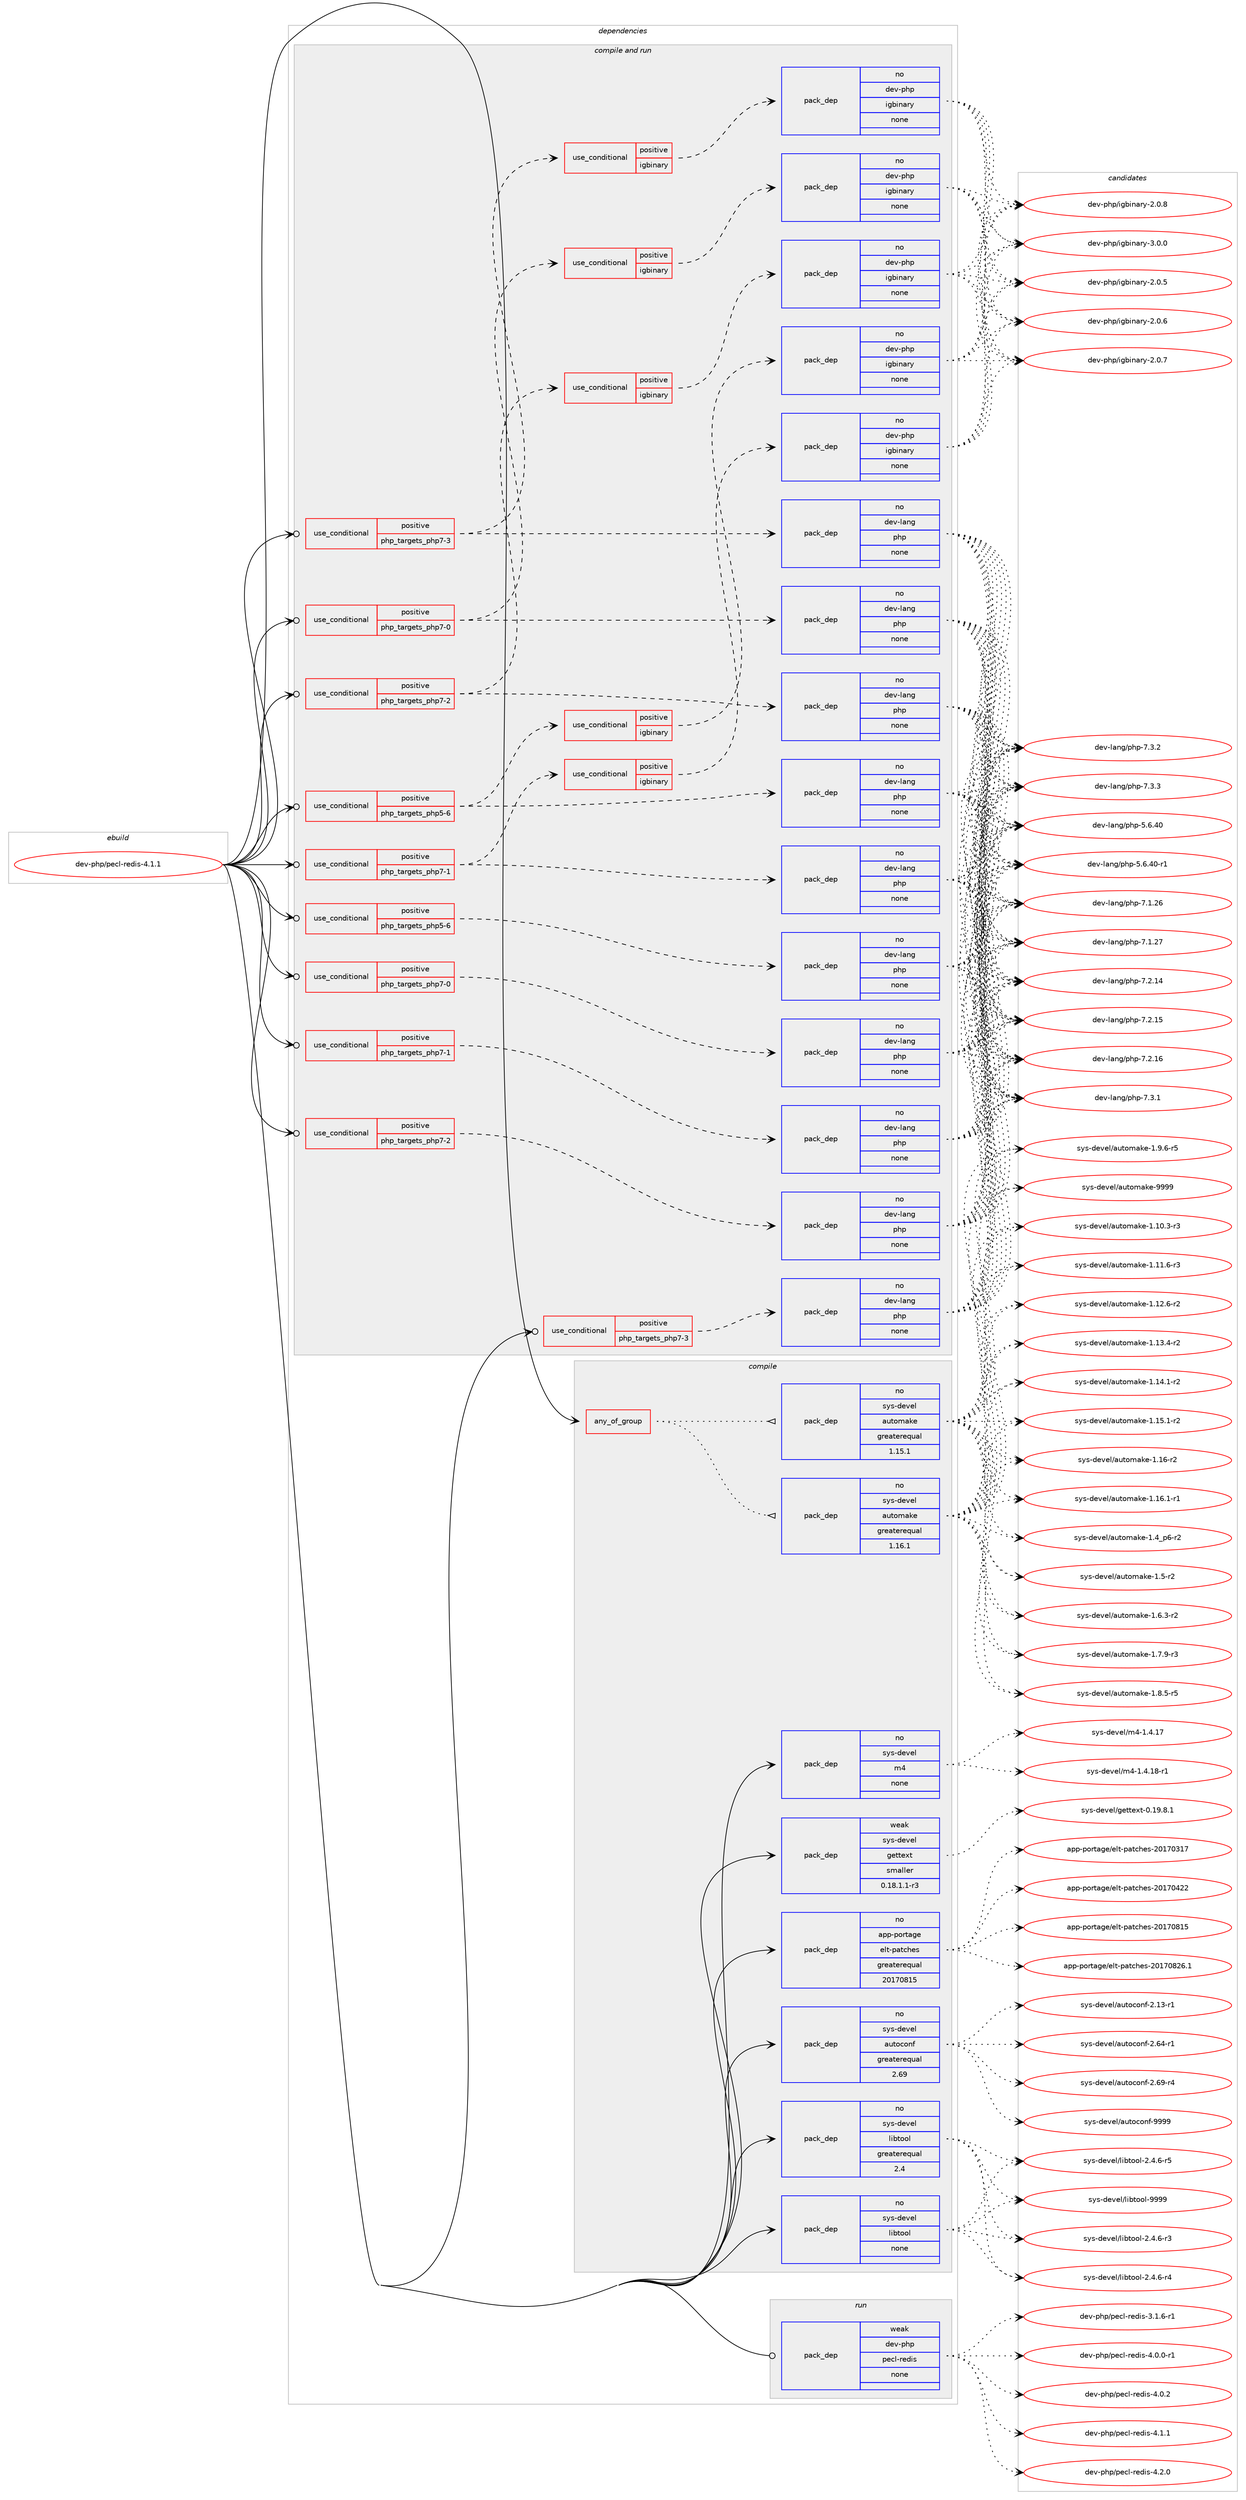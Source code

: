 digraph prolog {

# *************
# Graph options
# *************

newrank=true;
concentrate=true;
compound=true;
graph [rankdir=LR,fontname=Helvetica,fontsize=10,ranksep=1.5];#, ranksep=2.5, nodesep=0.2];
edge  [arrowhead=vee];
node  [fontname=Helvetica,fontsize=10];

# **********
# The ebuild
# **********

subgraph cluster_leftcol {
color=gray;
rank=same;
label=<<i>ebuild</i>>;
id [label="dev-php/pecl-redis-4.1.1", color=red, width=4, href="../dev-php/pecl-redis-4.1.1.svg"];
}

# ****************
# The dependencies
# ****************

subgraph cluster_midcol {
color=gray;
label=<<i>dependencies</i>>;
subgraph cluster_compile {
fillcolor="#eeeeee";
style=filled;
label=<<i>compile</i>>;
subgraph any22612 {
dependency1395156 [label=<<TABLE BORDER="0" CELLBORDER="1" CELLSPACING="0" CELLPADDING="4"><TR><TD CELLPADDING="10">any_of_group</TD></TR></TABLE>>, shape=none, color=red];subgraph pack1002100 {
dependency1395157 [label=<<TABLE BORDER="0" CELLBORDER="1" CELLSPACING="0" CELLPADDING="4" WIDTH="220"><TR><TD ROWSPAN="6" CELLPADDING="30">pack_dep</TD></TR><TR><TD WIDTH="110">no</TD></TR><TR><TD>sys-devel</TD></TR><TR><TD>automake</TD></TR><TR><TD>greaterequal</TD></TR><TR><TD>1.16.1</TD></TR></TABLE>>, shape=none, color=blue];
}
dependency1395156:e -> dependency1395157:w [weight=20,style="dotted",arrowhead="oinv"];
subgraph pack1002101 {
dependency1395158 [label=<<TABLE BORDER="0" CELLBORDER="1" CELLSPACING="0" CELLPADDING="4" WIDTH="220"><TR><TD ROWSPAN="6" CELLPADDING="30">pack_dep</TD></TR><TR><TD WIDTH="110">no</TD></TR><TR><TD>sys-devel</TD></TR><TR><TD>automake</TD></TR><TR><TD>greaterequal</TD></TR><TR><TD>1.15.1</TD></TR></TABLE>>, shape=none, color=blue];
}
dependency1395156:e -> dependency1395158:w [weight=20,style="dotted",arrowhead="oinv"];
}
id:e -> dependency1395156:w [weight=20,style="solid",arrowhead="vee"];
subgraph pack1002102 {
dependency1395159 [label=<<TABLE BORDER="0" CELLBORDER="1" CELLSPACING="0" CELLPADDING="4" WIDTH="220"><TR><TD ROWSPAN="6" CELLPADDING="30">pack_dep</TD></TR><TR><TD WIDTH="110">no</TD></TR><TR><TD>app-portage</TD></TR><TR><TD>elt-patches</TD></TR><TR><TD>greaterequal</TD></TR><TR><TD>20170815</TD></TR></TABLE>>, shape=none, color=blue];
}
id:e -> dependency1395159:w [weight=20,style="solid",arrowhead="vee"];
subgraph pack1002103 {
dependency1395160 [label=<<TABLE BORDER="0" CELLBORDER="1" CELLSPACING="0" CELLPADDING="4" WIDTH="220"><TR><TD ROWSPAN="6" CELLPADDING="30">pack_dep</TD></TR><TR><TD WIDTH="110">no</TD></TR><TR><TD>sys-devel</TD></TR><TR><TD>autoconf</TD></TR><TR><TD>greaterequal</TD></TR><TR><TD>2.69</TD></TR></TABLE>>, shape=none, color=blue];
}
id:e -> dependency1395160:w [weight=20,style="solid",arrowhead="vee"];
subgraph pack1002104 {
dependency1395161 [label=<<TABLE BORDER="0" CELLBORDER="1" CELLSPACING="0" CELLPADDING="4" WIDTH="220"><TR><TD ROWSPAN="6" CELLPADDING="30">pack_dep</TD></TR><TR><TD WIDTH="110">no</TD></TR><TR><TD>sys-devel</TD></TR><TR><TD>libtool</TD></TR><TR><TD>greaterequal</TD></TR><TR><TD>2.4</TD></TR></TABLE>>, shape=none, color=blue];
}
id:e -> dependency1395161:w [weight=20,style="solid",arrowhead="vee"];
subgraph pack1002105 {
dependency1395162 [label=<<TABLE BORDER="0" CELLBORDER="1" CELLSPACING="0" CELLPADDING="4" WIDTH="220"><TR><TD ROWSPAN="6" CELLPADDING="30">pack_dep</TD></TR><TR><TD WIDTH="110">no</TD></TR><TR><TD>sys-devel</TD></TR><TR><TD>libtool</TD></TR><TR><TD>none</TD></TR><TR><TD></TD></TR></TABLE>>, shape=none, color=blue];
}
id:e -> dependency1395162:w [weight=20,style="solid",arrowhead="vee"];
subgraph pack1002106 {
dependency1395163 [label=<<TABLE BORDER="0" CELLBORDER="1" CELLSPACING="0" CELLPADDING="4" WIDTH="220"><TR><TD ROWSPAN="6" CELLPADDING="30">pack_dep</TD></TR><TR><TD WIDTH="110">no</TD></TR><TR><TD>sys-devel</TD></TR><TR><TD>m4</TD></TR><TR><TD>none</TD></TR><TR><TD></TD></TR></TABLE>>, shape=none, color=blue];
}
id:e -> dependency1395163:w [weight=20,style="solid",arrowhead="vee"];
subgraph pack1002107 {
dependency1395164 [label=<<TABLE BORDER="0" CELLBORDER="1" CELLSPACING="0" CELLPADDING="4" WIDTH="220"><TR><TD ROWSPAN="6" CELLPADDING="30">pack_dep</TD></TR><TR><TD WIDTH="110">weak</TD></TR><TR><TD>sys-devel</TD></TR><TR><TD>gettext</TD></TR><TR><TD>smaller</TD></TR><TR><TD>0.18.1.1-r3</TD></TR></TABLE>>, shape=none, color=blue];
}
id:e -> dependency1395164:w [weight=20,style="solid",arrowhead="vee"];
}
subgraph cluster_compileandrun {
fillcolor="#eeeeee";
style=filled;
label=<<i>compile and run</i>>;
subgraph cond369879 {
dependency1395165 [label=<<TABLE BORDER="0" CELLBORDER="1" CELLSPACING="0" CELLPADDING="4"><TR><TD ROWSPAN="3" CELLPADDING="10">use_conditional</TD></TR><TR><TD>positive</TD></TR><TR><TD>php_targets_php5-6</TD></TR></TABLE>>, shape=none, color=red];
subgraph pack1002108 {
dependency1395166 [label=<<TABLE BORDER="0" CELLBORDER="1" CELLSPACING="0" CELLPADDING="4" WIDTH="220"><TR><TD ROWSPAN="6" CELLPADDING="30">pack_dep</TD></TR><TR><TD WIDTH="110">no</TD></TR><TR><TD>dev-lang</TD></TR><TR><TD>php</TD></TR><TR><TD>none</TD></TR><TR><TD></TD></TR></TABLE>>, shape=none, color=blue];
}
dependency1395165:e -> dependency1395166:w [weight=20,style="dashed",arrowhead="vee"];
}
id:e -> dependency1395165:w [weight=20,style="solid",arrowhead="odotvee"];
subgraph cond369880 {
dependency1395167 [label=<<TABLE BORDER="0" CELLBORDER="1" CELLSPACING="0" CELLPADDING="4"><TR><TD ROWSPAN="3" CELLPADDING="10">use_conditional</TD></TR><TR><TD>positive</TD></TR><TR><TD>php_targets_php5-6</TD></TR></TABLE>>, shape=none, color=red];
subgraph pack1002109 {
dependency1395168 [label=<<TABLE BORDER="0" CELLBORDER="1" CELLSPACING="0" CELLPADDING="4" WIDTH="220"><TR><TD ROWSPAN="6" CELLPADDING="30">pack_dep</TD></TR><TR><TD WIDTH="110">no</TD></TR><TR><TD>dev-lang</TD></TR><TR><TD>php</TD></TR><TR><TD>none</TD></TR><TR><TD></TD></TR></TABLE>>, shape=none, color=blue];
}
dependency1395167:e -> dependency1395168:w [weight=20,style="dashed",arrowhead="vee"];
subgraph cond369881 {
dependency1395169 [label=<<TABLE BORDER="0" CELLBORDER="1" CELLSPACING="0" CELLPADDING="4"><TR><TD ROWSPAN="3" CELLPADDING="10">use_conditional</TD></TR><TR><TD>positive</TD></TR><TR><TD>igbinary</TD></TR></TABLE>>, shape=none, color=red];
subgraph pack1002110 {
dependency1395170 [label=<<TABLE BORDER="0" CELLBORDER="1" CELLSPACING="0" CELLPADDING="4" WIDTH="220"><TR><TD ROWSPAN="6" CELLPADDING="30">pack_dep</TD></TR><TR><TD WIDTH="110">no</TD></TR><TR><TD>dev-php</TD></TR><TR><TD>igbinary</TD></TR><TR><TD>none</TD></TR><TR><TD></TD></TR></TABLE>>, shape=none, color=blue];
}
dependency1395169:e -> dependency1395170:w [weight=20,style="dashed",arrowhead="vee"];
}
dependency1395167:e -> dependency1395169:w [weight=20,style="dashed",arrowhead="vee"];
}
id:e -> dependency1395167:w [weight=20,style="solid",arrowhead="odotvee"];
subgraph cond369882 {
dependency1395171 [label=<<TABLE BORDER="0" CELLBORDER="1" CELLSPACING="0" CELLPADDING="4"><TR><TD ROWSPAN="3" CELLPADDING="10">use_conditional</TD></TR><TR><TD>positive</TD></TR><TR><TD>php_targets_php7-0</TD></TR></TABLE>>, shape=none, color=red];
subgraph pack1002111 {
dependency1395172 [label=<<TABLE BORDER="0" CELLBORDER="1" CELLSPACING="0" CELLPADDING="4" WIDTH="220"><TR><TD ROWSPAN="6" CELLPADDING="30">pack_dep</TD></TR><TR><TD WIDTH="110">no</TD></TR><TR><TD>dev-lang</TD></TR><TR><TD>php</TD></TR><TR><TD>none</TD></TR><TR><TD></TD></TR></TABLE>>, shape=none, color=blue];
}
dependency1395171:e -> dependency1395172:w [weight=20,style="dashed",arrowhead="vee"];
}
id:e -> dependency1395171:w [weight=20,style="solid",arrowhead="odotvee"];
subgraph cond369883 {
dependency1395173 [label=<<TABLE BORDER="0" CELLBORDER="1" CELLSPACING="0" CELLPADDING="4"><TR><TD ROWSPAN="3" CELLPADDING="10">use_conditional</TD></TR><TR><TD>positive</TD></TR><TR><TD>php_targets_php7-0</TD></TR></TABLE>>, shape=none, color=red];
subgraph pack1002112 {
dependency1395174 [label=<<TABLE BORDER="0" CELLBORDER="1" CELLSPACING="0" CELLPADDING="4" WIDTH="220"><TR><TD ROWSPAN="6" CELLPADDING="30">pack_dep</TD></TR><TR><TD WIDTH="110">no</TD></TR><TR><TD>dev-lang</TD></TR><TR><TD>php</TD></TR><TR><TD>none</TD></TR><TR><TD></TD></TR></TABLE>>, shape=none, color=blue];
}
dependency1395173:e -> dependency1395174:w [weight=20,style="dashed",arrowhead="vee"];
subgraph cond369884 {
dependency1395175 [label=<<TABLE BORDER="0" CELLBORDER="1" CELLSPACING="0" CELLPADDING="4"><TR><TD ROWSPAN="3" CELLPADDING="10">use_conditional</TD></TR><TR><TD>positive</TD></TR><TR><TD>igbinary</TD></TR></TABLE>>, shape=none, color=red];
subgraph pack1002113 {
dependency1395176 [label=<<TABLE BORDER="0" CELLBORDER="1" CELLSPACING="0" CELLPADDING="4" WIDTH="220"><TR><TD ROWSPAN="6" CELLPADDING="30">pack_dep</TD></TR><TR><TD WIDTH="110">no</TD></TR><TR><TD>dev-php</TD></TR><TR><TD>igbinary</TD></TR><TR><TD>none</TD></TR><TR><TD></TD></TR></TABLE>>, shape=none, color=blue];
}
dependency1395175:e -> dependency1395176:w [weight=20,style="dashed",arrowhead="vee"];
}
dependency1395173:e -> dependency1395175:w [weight=20,style="dashed",arrowhead="vee"];
}
id:e -> dependency1395173:w [weight=20,style="solid",arrowhead="odotvee"];
subgraph cond369885 {
dependency1395177 [label=<<TABLE BORDER="0" CELLBORDER="1" CELLSPACING="0" CELLPADDING="4"><TR><TD ROWSPAN="3" CELLPADDING="10">use_conditional</TD></TR><TR><TD>positive</TD></TR><TR><TD>php_targets_php7-1</TD></TR></TABLE>>, shape=none, color=red];
subgraph pack1002114 {
dependency1395178 [label=<<TABLE BORDER="0" CELLBORDER="1" CELLSPACING="0" CELLPADDING="4" WIDTH="220"><TR><TD ROWSPAN="6" CELLPADDING="30">pack_dep</TD></TR><TR><TD WIDTH="110">no</TD></TR><TR><TD>dev-lang</TD></TR><TR><TD>php</TD></TR><TR><TD>none</TD></TR><TR><TD></TD></TR></TABLE>>, shape=none, color=blue];
}
dependency1395177:e -> dependency1395178:w [weight=20,style="dashed",arrowhead="vee"];
}
id:e -> dependency1395177:w [weight=20,style="solid",arrowhead="odotvee"];
subgraph cond369886 {
dependency1395179 [label=<<TABLE BORDER="0" CELLBORDER="1" CELLSPACING="0" CELLPADDING="4"><TR><TD ROWSPAN="3" CELLPADDING="10">use_conditional</TD></TR><TR><TD>positive</TD></TR><TR><TD>php_targets_php7-1</TD></TR></TABLE>>, shape=none, color=red];
subgraph pack1002115 {
dependency1395180 [label=<<TABLE BORDER="0" CELLBORDER="1" CELLSPACING="0" CELLPADDING="4" WIDTH="220"><TR><TD ROWSPAN="6" CELLPADDING="30">pack_dep</TD></TR><TR><TD WIDTH="110">no</TD></TR><TR><TD>dev-lang</TD></TR><TR><TD>php</TD></TR><TR><TD>none</TD></TR><TR><TD></TD></TR></TABLE>>, shape=none, color=blue];
}
dependency1395179:e -> dependency1395180:w [weight=20,style="dashed",arrowhead="vee"];
subgraph cond369887 {
dependency1395181 [label=<<TABLE BORDER="0" CELLBORDER="1" CELLSPACING="0" CELLPADDING="4"><TR><TD ROWSPAN="3" CELLPADDING="10">use_conditional</TD></TR><TR><TD>positive</TD></TR><TR><TD>igbinary</TD></TR></TABLE>>, shape=none, color=red];
subgraph pack1002116 {
dependency1395182 [label=<<TABLE BORDER="0" CELLBORDER="1" CELLSPACING="0" CELLPADDING="4" WIDTH="220"><TR><TD ROWSPAN="6" CELLPADDING="30">pack_dep</TD></TR><TR><TD WIDTH="110">no</TD></TR><TR><TD>dev-php</TD></TR><TR><TD>igbinary</TD></TR><TR><TD>none</TD></TR><TR><TD></TD></TR></TABLE>>, shape=none, color=blue];
}
dependency1395181:e -> dependency1395182:w [weight=20,style="dashed",arrowhead="vee"];
}
dependency1395179:e -> dependency1395181:w [weight=20,style="dashed",arrowhead="vee"];
}
id:e -> dependency1395179:w [weight=20,style="solid",arrowhead="odotvee"];
subgraph cond369888 {
dependency1395183 [label=<<TABLE BORDER="0" CELLBORDER="1" CELLSPACING="0" CELLPADDING="4"><TR><TD ROWSPAN="3" CELLPADDING="10">use_conditional</TD></TR><TR><TD>positive</TD></TR><TR><TD>php_targets_php7-2</TD></TR></TABLE>>, shape=none, color=red];
subgraph pack1002117 {
dependency1395184 [label=<<TABLE BORDER="0" CELLBORDER="1" CELLSPACING="0" CELLPADDING="4" WIDTH="220"><TR><TD ROWSPAN="6" CELLPADDING="30">pack_dep</TD></TR><TR><TD WIDTH="110">no</TD></TR><TR><TD>dev-lang</TD></TR><TR><TD>php</TD></TR><TR><TD>none</TD></TR><TR><TD></TD></TR></TABLE>>, shape=none, color=blue];
}
dependency1395183:e -> dependency1395184:w [weight=20,style="dashed",arrowhead="vee"];
}
id:e -> dependency1395183:w [weight=20,style="solid",arrowhead="odotvee"];
subgraph cond369889 {
dependency1395185 [label=<<TABLE BORDER="0" CELLBORDER="1" CELLSPACING="0" CELLPADDING="4"><TR><TD ROWSPAN="3" CELLPADDING="10">use_conditional</TD></TR><TR><TD>positive</TD></TR><TR><TD>php_targets_php7-2</TD></TR></TABLE>>, shape=none, color=red];
subgraph pack1002118 {
dependency1395186 [label=<<TABLE BORDER="0" CELLBORDER="1" CELLSPACING="0" CELLPADDING="4" WIDTH="220"><TR><TD ROWSPAN="6" CELLPADDING="30">pack_dep</TD></TR><TR><TD WIDTH="110">no</TD></TR><TR><TD>dev-lang</TD></TR><TR><TD>php</TD></TR><TR><TD>none</TD></TR><TR><TD></TD></TR></TABLE>>, shape=none, color=blue];
}
dependency1395185:e -> dependency1395186:w [weight=20,style="dashed",arrowhead="vee"];
subgraph cond369890 {
dependency1395187 [label=<<TABLE BORDER="0" CELLBORDER="1" CELLSPACING="0" CELLPADDING="4"><TR><TD ROWSPAN="3" CELLPADDING="10">use_conditional</TD></TR><TR><TD>positive</TD></TR><TR><TD>igbinary</TD></TR></TABLE>>, shape=none, color=red];
subgraph pack1002119 {
dependency1395188 [label=<<TABLE BORDER="0" CELLBORDER="1" CELLSPACING="0" CELLPADDING="4" WIDTH="220"><TR><TD ROWSPAN="6" CELLPADDING="30">pack_dep</TD></TR><TR><TD WIDTH="110">no</TD></TR><TR><TD>dev-php</TD></TR><TR><TD>igbinary</TD></TR><TR><TD>none</TD></TR><TR><TD></TD></TR></TABLE>>, shape=none, color=blue];
}
dependency1395187:e -> dependency1395188:w [weight=20,style="dashed",arrowhead="vee"];
}
dependency1395185:e -> dependency1395187:w [weight=20,style="dashed",arrowhead="vee"];
}
id:e -> dependency1395185:w [weight=20,style="solid",arrowhead="odotvee"];
subgraph cond369891 {
dependency1395189 [label=<<TABLE BORDER="0" CELLBORDER="1" CELLSPACING="0" CELLPADDING="4"><TR><TD ROWSPAN="3" CELLPADDING="10">use_conditional</TD></TR><TR><TD>positive</TD></TR><TR><TD>php_targets_php7-3</TD></TR></TABLE>>, shape=none, color=red];
subgraph pack1002120 {
dependency1395190 [label=<<TABLE BORDER="0" CELLBORDER="1" CELLSPACING="0" CELLPADDING="4" WIDTH="220"><TR><TD ROWSPAN="6" CELLPADDING="30">pack_dep</TD></TR><TR><TD WIDTH="110">no</TD></TR><TR><TD>dev-lang</TD></TR><TR><TD>php</TD></TR><TR><TD>none</TD></TR><TR><TD></TD></TR></TABLE>>, shape=none, color=blue];
}
dependency1395189:e -> dependency1395190:w [weight=20,style="dashed",arrowhead="vee"];
}
id:e -> dependency1395189:w [weight=20,style="solid",arrowhead="odotvee"];
subgraph cond369892 {
dependency1395191 [label=<<TABLE BORDER="0" CELLBORDER="1" CELLSPACING="0" CELLPADDING="4"><TR><TD ROWSPAN="3" CELLPADDING="10">use_conditional</TD></TR><TR><TD>positive</TD></TR><TR><TD>php_targets_php7-3</TD></TR></TABLE>>, shape=none, color=red];
subgraph pack1002121 {
dependency1395192 [label=<<TABLE BORDER="0" CELLBORDER="1" CELLSPACING="0" CELLPADDING="4" WIDTH="220"><TR><TD ROWSPAN="6" CELLPADDING="30">pack_dep</TD></TR><TR><TD WIDTH="110">no</TD></TR><TR><TD>dev-lang</TD></TR><TR><TD>php</TD></TR><TR><TD>none</TD></TR><TR><TD></TD></TR></TABLE>>, shape=none, color=blue];
}
dependency1395191:e -> dependency1395192:w [weight=20,style="dashed",arrowhead="vee"];
subgraph cond369893 {
dependency1395193 [label=<<TABLE BORDER="0" CELLBORDER="1" CELLSPACING="0" CELLPADDING="4"><TR><TD ROWSPAN="3" CELLPADDING="10">use_conditional</TD></TR><TR><TD>positive</TD></TR><TR><TD>igbinary</TD></TR></TABLE>>, shape=none, color=red];
subgraph pack1002122 {
dependency1395194 [label=<<TABLE BORDER="0" CELLBORDER="1" CELLSPACING="0" CELLPADDING="4" WIDTH="220"><TR><TD ROWSPAN="6" CELLPADDING="30">pack_dep</TD></TR><TR><TD WIDTH="110">no</TD></TR><TR><TD>dev-php</TD></TR><TR><TD>igbinary</TD></TR><TR><TD>none</TD></TR><TR><TD></TD></TR></TABLE>>, shape=none, color=blue];
}
dependency1395193:e -> dependency1395194:w [weight=20,style="dashed",arrowhead="vee"];
}
dependency1395191:e -> dependency1395193:w [weight=20,style="dashed",arrowhead="vee"];
}
id:e -> dependency1395191:w [weight=20,style="solid",arrowhead="odotvee"];
}
subgraph cluster_run {
fillcolor="#eeeeee";
style=filled;
label=<<i>run</i>>;
subgraph pack1002123 {
dependency1395195 [label=<<TABLE BORDER="0" CELLBORDER="1" CELLSPACING="0" CELLPADDING="4" WIDTH="220"><TR><TD ROWSPAN="6" CELLPADDING="30">pack_dep</TD></TR><TR><TD WIDTH="110">weak</TD></TR><TR><TD>dev-php</TD></TR><TR><TD>pecl-redis</TD></TR><TR><TD>none</TD></TR><TR><TD></TD></TR></TABLE>>, shape=none, color=blue];
}
id:e -> dependency1395195:w [weight=20,style="solid",arrowhead="odot"];
}
}

# **************
# The candidates
# **************

subgraph cluster_choices {
rank=same;
color=gray;
label=<<i>candidates</i>>;

subgraph choice1002100 {
color=black;
nodesep=1;
choice11512111545100101118101108479711711611110997107101454946494846514511451 [label="sys-devel/automake-1.10.3-r3", color=red, width=4,href="../sys-devel/automake-1.10.3-r3.svg"];
choice11512111545100101118101108479711711611110997107101454946494946544511451 [label="sys-devel/automake-1.11.6-r3", color=red, width=4,href="../sys-devel/automake-1.11.6-r3.svg"];
choice11512111545100101118101108479711711611110997107101454946495046544511450 [label="sys-devel/automake-1.12.6-r2", color=red, width=4,href="../sys-devel/automake-1.12.6-r2.svg"];
choice11512111545100101118101108479711711611110997107101454946495146524511450 [label="sys-devel/automake-1.13.4-r2", color=red, width=4,href="../sys-devel/automake-1.13.4-r2.svg"];
choice11512111545100101118101108479711711611110997107101454946495246494511450 [label="sys-devel/automake-1.14.1-r2", color=red, width=4,href="../sys-devel/automake-1.14.1-r2.svg"];
choice11512111545100101118101108479711711611110997107101454946495346494511450 [label="sys-devel/automake-1.15.1-r2", color=red, width=4,href="../sys-devel/automake-1.15.1-r2.svg"];
choice1151211154510010111810110847971171161111099710710145494649544511450 [label="sys-devel/automake-1.16-r2", color=red, width=4,href="../sys-devel/automake-1.16-r2.svg"];
choice11512111545100101118101108479711711611110997107101454946495446494511449 [label="sys-devel/automake-1.16.1-r1", color=red, width=4,href="../sys-devel/automake-1.16.1-r1.svg"];
choice115121115451001011181011084797117116111109971071014549465295112544511450 [label="sys-devel/automake-1.4_p6-r2", color=red, width=4,href="../sys-devel/automake-1.4_p6-r2.svg"];
choice11512111545100101118101108479711711611110997107101454946534511450 [label="sys-devel/automake-1.5-r2", color=red, width=4,href="../sys-devel/automake-1.5-r2.svg"];
choice115121115451001011181011084797117116111109971071014549465446514511450 [label="sys-devel/automake-1.6.3-r2", color=red, width=4,href="../sys-devel/automake-1.6.3-r2.svg"];
choice115121115451001011181011084797117116111109971071014549465546574511451 [label="sys-devel/automake-1.7.9-r3", color=red, width=4,href="../sys-devel/automake-1.7.9-r3.svg"];
choice115121115451001011181011084797117116111109971071014549465646534511453 [label="sys-devel/automake-1.8.5-r5", color=red, width=4,href="../sys-devel/automake-1.8.5-r5.svg"];
choice115121115451001011181011084797117116111109971071014549465746544511453 [label="sys-devel/automake-1.9.6-r5", color=red, width=4,href="../sys-devel/automake-1.9.6-r5.svg"];
choice115121115451001011181011084797117116111109971071014557575757 [label="sys-devel/automake-9999", color=red, width=4,href="../sys-devel/automake-9999.svg"];
dependency1395157:e -> choice11512111545100101118101108479711711611110997107101454946494846514511451:w [style=dotted,weight="100"];
dependency1395157:e -> choice11512111545100101118101108479711711611110997107101454946494946544511451:w [style=dotted,weight="100"];
dependency1395157:e -> choice11512111545100101118101108479711711611110997107101454946495046544511450:w [style=dotted,weight="100"];
dependency1395157:e -> choice11512111545100101118101108479711711611110997107101454946495146524511450:w [style=dotted,weight="100"];
dependency1395157:e -> choice11512111545100101118101108479711711611110997107101454946495246494511450:w [style=dotted,weight="100"];
dependency1395157:e -> choice11512111545100101118101108479711711611110997107101454946495346494511450:w [style=dotted,weight="100"];
dependency1395157:e -> choice1151211154510010111810110847971171161111099710710145494649544511450:w [style=dotted,weight="100"];
dependency1395157:e -> choice11512111545100101118101108479711711611110997107101454946495446494511449:w [style=dotted,weight="100"];
dependency1395157:e -> choice115121115451001011181011084797117116111109971071014549465295112544511450:w [style=dotted,weight="100"];
dependency1395157:e -> choice11512111545100101118101108479711711611110997107101454946534511450:w [style=dotted,weight="100"];
dependency1395157:e -> choice115121115451001011181011084797117116111109971071014549465446514511450:w [style=dotted,weight="100"];
dependency1395157:e -> choice115121115451001011181011084797117116111109971071014549465546574511451:w [style=dotted,weight="100"];
dependency1395157:e -> choice115121115451001011181011084797117116111109971071014549465646534511453:w [style=dotted,weight="100"];
dependency1395157:e -> choice115121115451001011181011084797117116111109971071014549465746544511453:w [style=dotted,weight="100"];
dependency1395157:e -> choice115121115451001011181011084797117116111109971071014557575757:w [style=dotted,weight="100"];
}
subgraph choice1002101 {
color=black;
nodesep=1;
choice11512111545100101118101108479711711611110997107101454946494846514511451 [label="sys-devel/automake-1.10.3-r3", color=red, width=4,href="../sys-devel/automake-1.10.3-r3.svg"];
choice11512111545100101118101108479711711611110997107101454946494946544511451 [label="sys-devel/automake-1.11.6-r3", color=red, width=4,href="../sys-devel/automake-1.11.6-r3.svg"];
choice11512111545100101118101108479711711611110997107101454946495046544511450 [label="sys-devel/automake-1.12.6-r2", color=red, width=4,href="../sys-devel/automake-1.12.6-r2.svg"];
choice11512111545100101118101108479711711611110997107101454946495146524511450 [label="sys-devel/automake-1.13.4-r2", color=red, width=4,href="../sys-devel/automake-1.13.4-r2.svg"];
choice11512111545100101118101108479711711611110997107101454946495246494511450 [label="sys-devel/automake-1.14.1-r2", color=red, width=4,href="../sys-devel/automake-1.14.1-r2.svg"];
choice11512111545100101118101108479711711611110997107101454946495346494511450 [label="sys-devel/automake-1.15.1-r2", color=red, width=4,href="../sys-devel/automake-1.15.1-r2.svg"];
choice1151211154510010111810110847971171161111099710710145494649544511450 [label="sys-devel/automake-1.16-r2", color=red, width=4,href="../sys-devel/automake-1.16-r2.svg"];
choice11512111545100101118101108479711711611110997107101454946495446494511449 [label="sys-devel/automake-1.16.1-r1", color=red, width=4,href="../sys-devel/automake-1.16.1-r1.svg"];
choice115121115451001011181011084797117116111109971071014549465295112544511450 [label="sys-devel/automake-1.4_p6-r2", color=red, width=4,href="../sys-devel/automake-1.4_p6-r2.svg"];
choice11512111545100101118101108479711711611110997107101454946534511450 [label="sys-devel/automake-1.5-r2", color=red, width=4,href="../sys-devel/automake-1.5-r2.svg"];
choice115121115451001011181011084797117116111109971071014549465446514511450 [label="sys-devel/automake-1.6.3-r2", color=red, width=4,href="../sys-devel/automake-1.6.3-r2.svg"];
choice115121115451001011181011084797117116111109971071014549465546574511451 [label="sys-devel/automake-1.7.9-r3", color=red, width=4,href="../sys-devel/automake-1.7.9-r3.svg"];
choice115121115451001011181011084797117116111109971071014549465646534511453 [label="sys-devel/automake-1.8.5-r5", color=red, width=4,href="../sys-devel/automake-1.8.5-r5.svg"];
choice115121115451001011181011084797117116111109971071014549465746544511453 [label="sys-devel/automake-1.9.6-r5", color=red, width=4,href="../sys-devel/automake-1.9.6-r5.svg"];
choice115121115451001011181011084797117116111109971071014557575757 [label="sys-devel/automake-9999", color=red, width=4,href="../sys-devel/automake-9999.svg"];
dependency1395158:e -> choice11512111545100101118101108479711711611110997107101454946494846514511451:w [style=dotted,weight="100"];
dependency1395158:e -> choice11512111545100101118101108479711711611110997107101454946494946544511451:w [style=dotted,weight="100"];
dependency1395158:e -> choice11512111545100101118101108479711711611110997107101454946495046544511450:w [style=dotted,weight="100"];
dependency1395158:e -> choice11512111545100101118101108479711711611110997107101454946495146524511450:w [style=dotted,weight="100"];
dependency1395158:e -> choice11512111545100101118101108479711711611110997107101454946495246494511450:w [style=dotted,weight="100"];
dependency1395158:e -> choice11512111545100101118101108479711711611110997107101454946495346494511450:w [style=dotted,weight="100"];
dependency1395158:e -> choice1151211154510010111810110847971171161111099710710145494649544511450:w [style=dotted,weight="100"];
dependency1395158:e -> choice11512111545100101118101108479711711611110997107101454946495446494511449:w [style=dotted,weight="100"];
dependency1395158:e -> choice115121115451001011181011084797117116111109971071014549465295112544511450:w [style=dotted,weight="100"];
dependency1395158:e -> choice11512111545100101118101108479711711611110997107101454946534511450:w [style=dotted,weight="100"];
dependency1395158:e -> choice115121115451001011181011084797117116111109971071014549465446514511450:w [style=dotted,weight="100"];
dependency1395158:e -> choice115121115451001011181011084797117116111109971071014549465546574511451:w [style=dotted,weight="100"];
dependency1395158:e -> choice115121115451001011181011084797117116111109971071014549465646534511453:w [style=dotted,weight="100"];
dependency1395158:e -> choice115121115451001011181011084797117116111109971071014549465746544511453:w [style=dotted,weight="100"];
dependency1395158:e -> choice115121115451001011181011084797117116111109971071014557575757:w [style=dotted,weight="100"];
}
subgraph choice1002102 {
color=black;
nodesep=1;
choice97112112451121111141169710310147101108116451129711699104101115455048495548514955 [label="app-portage/elt-patches-20170317", color=red, width=4,href="../app-portage/elt-patches-20170317.svg"];
choice97112112451121111141169710310147101108116451129711699104101115455048495548525050 [label="app-portage/elt-patches-20170422", color=red, width=4,href="../app-portage/elt-patches-20170422.svg"];
choice97112112451121111141169710310147101108116451129711699104101115455048495548564953 [label="app-portage/elt-patches-20170815", color=red, width=4,href="../app-portage/elt-patches-20170815.svg"];
choice971121124511211111411697103101471011081164511297116991041011154550484955485650544649 [label="app-portage/elt-patches-20170826.1", color=red, width=4,href="../app-portage/elt-patches-20170826.1.svg"];
dependency1395159:e -> choice97112112451121111141169710310147101108116451129711699104101115455048495548514955:w [style=dotted,weight="100"];
dependency1395159:e -> choice97112112451121111141169710310147101108116451129711699104101115455048495548525050:w [style=dotted,weight="100"];
dependency1395159:e -> choice97112112451121111141169710310147101108116451129711699104101115455048495548564953:w [style=dotted,weight="100"];
dependency1395159:e -> choice971121124511211111411697103101471011081164511297116991041011154550484955485650544649:w [style=dotted,weight="100"];
}
subgraph choice1002103 {
color=black;
nodesep=1;
choice1151211154510010111810110847971171161119911111010245504649514511449 [label="sys-devel/autoconf-2.13-r1", color=red, width=4,href="../sys-devel/autoconf-2.13-r1.svg"];
choice1151211154510010111810110847971171161119911111010245504654524511449 [label="sys-devel/autoconf-2.64-r1", color=red, width=4,href="../sys-devel/autoconf-2.64-r1.svg"];
choice1151211154510010111810110847971171161119911111010245504654574511452 [label="sys-devel/autoconf-2.69-r4", color=red, width=4,href="../sys-devel/autoconf-2.69-r4.svg"];
choice115121115451001011181011084797117116111991111101024557575757 [label="sys-devel/autoconf-9999", color=red, width=4,href="../sys-devel/autoconf-9999.svg"];
dependency1395160:e -> choice1151211154510010111810110847971171161119911111010245504649514511449:w [style=dotted,weight="100"];
dependency1395160:e -> choice1151211154510010111810110847971171161119911111010245504654524511449:w [style=dotted,weight="100"];
dependency1395160:e -> choice1151211154510010111810110847971171161119911111010245504654574511452:w [style=dotted,weight="100"];
dependency1395160:e -> choice115121115451001011181011084797117116111991111101024557575757:w [style=dotted,weight="100"];
}
subgraph choice1002104 {
color=black;
nodesep=1;
choice1151211154510010111810110847108105981161111111084550465246544511451 [label="sys-devel/libtool-2.4.6-r3", color=red, width=4,href="../sys-devel/libtool-2.4.6-r3.svg"];
choice1151211154510010111810110847108105981161111111084550465246544511452 [label="sys-devel/libtool-2.4.6-r4", color=red, width=4,href="../sys-devel/libtool-2.4.6-r4.svg"];
choice1151211154510010111810110847108105981161111111084550465246544511453 [label="sys-devel/libtool-2.4.6-r5", color=red, width=4,href="../sys-devel/libtool-2.4.6-r5.svg"];
choice1151211154510010111810110847108105981161111111084557575757 [label="sys-devel/libtool-9999", color=red, width=4,href="../sys-devel/libtool-9999.svg"];
dependency1395161:e -> choice1151211154510010111810110847108105981161111111084550465246544511451:w [style=dotted,weight="100"];
dependency1395161:e -> choice1151211154510010111810110847108105981161111111084550465246544511452:w [style=dotted,weight="100"];
dependency1395161:e -> choice1151211154510010111810110847108105981161111111084550465246544511453:w [style=dotted,weight="100"];
dependency1395161:e -> choice1151211154510010111810110847108105981161111111084557575757:w [style=dotted,weight="100"];
}
subgraph choice1002105 {
color=black;
nodesep=1;
choice1151211154510010111810110847108105981161111111084550465246544511451 [label="sys-devel/libtool-2.4.6-r3", color=red, width=4,href="../sys-devel/libtool-2.4.6-r3.svg"];
choice1151211154510010111810110847108105981161111111084550465246544511452 [label="sys-devel/libtool-2.4.6-r4", color=red, width=4,href="../sys-devel/libtool-2.4.6-r4.svg"];
choice1151211154510010111810110847108105981161111111084550465246544511453 [label="sys-devel/libtool-2.4.6-r5", color=red, width=4,href="../sys-devel/libtool-2.4.6-r5.svg"];
choice1151211154510010111810110847108105981161111111084557575757 [label="sys-devel/libtool-9999", color=red, width=4,href="../sys-devel/libtool-9999.svg"];
dependency1395162:e -> choice1151211154510010111810110847108105981161111111084550465246544511451:w [style=dotted,weight="100"];
dependency1395162:e -> choice1151211154510010111810110847108105981161111111084550465246544511452:w [style=dotted,weight="100"];
dependency1395162:e -> choice1151211154510010111810110847108105981161111111084550465246544511453:w [style=dotted,weight="100"];
dependency1395162:e -> choice1151211154510010111810110847108105981161111111084557575757:w [style=dotted,weight="100"];
}
subgraph choice1002106 {
color=black;
nodesep=1;
choice11512111545100101118101108471095245494652464955 [label="sys-devel/m4-1.4.17", color=red, width=4,href="../sys-devel/m4-1.4.17.svg"];
choice115121115451001011181011084710952454946524649564511449 [label="sys-devel/m4-1.4.18-r1", color=red, width=4,href="../sys-devel/m4-1.4.18-r1.svg"];
dependency1395163:e -> choice11512111545100101118101108471095245494652464955:w [style=dotted,weight="100"];
dependency1395163:e -> choice115121115451001011181011084710952454946524649564511449:w [style=dotted,weight="100"];
}
subgraph choice1002107 {
color=black;
nodesep=1;
choice1151211154510010111810110847103101116116101120116454846495746564649 [label="sys-devel/gettext-0.19.8.1", color=red, width=4,href="../sys-devel/gettext-0.19.8.1.svg"];
dependency1395164:e -> choice1151211154510010111810110847103101116116101120116454846495746564649:w [style=dotted,weight="100"];
}
subgraph choice1002108 {
color=black;
nodesep=1;
choice10010111845108971101034711210411245534654465248 [label="dev-lang/php-5.6.40", color=red, width=4,href="../dev-lang/php-5.6.40.svg"];
choice100101118451089711010347112104112455346544652484511449 [label="dev-lang/php-5.6.40-r1", color=red, width=4,href="../dev-lang/php-5.6.40-r1.svg"];
choice10010111845108971101034711210411245554649465054 [label="dev-lang/php-7.1.26", color=red, width=4,href="../dev-lang/php-7.1.26.svg"];
choice10010111845108971101034711210411245554649465055 [label="dev-lang/php-7.1.27", color=red, width=4,href="../dev-lang/php-7.1.27.svg"];
choice10010111845108971101034711210411245554650464952 [label="dev-lang/php-7.2.14", color=red, width=4,href="../dev-lang/php-7.2.14.svg"];
choice10010111845108971101034711210411245554650464953 [label="dev-lang/php-7.2.15", color=red, width=4,href="../dev-lang/php-7.2.15.svg"];
choice10010111845108971101034711210411245554650464954 [label="dev-lang/php-7.2.16", color=red, width=4,href="../dev-lang/php-7.2.16.svg"];
choice100101118451089711010347112104112455546514649 [label="dev-lang/php-7.3.1", color=red, width=4,href="../dev-lang/php-7.3.1.svg"];
choice100101118451089711010347112104112455546514650 [label="dev-lang/php-7.3.2", color=red, width=4,href="../dev-lang/php-7.3.2.svg"];
choice100101118451089711010347112104112455546514651 [label="dev-lang/php-7.3.3", color=red, width=4,href="../dev-lang/php-7.3.3.svg"];
dependency1395166:e -> choice10010111845108971101034711210411245534654465248:w [style=dotted,weight="100"];
dependency1395166:e -> choice100101118451089711010347112104112455346544652484511449:w [style=dotted,weight="100"];
dependency1395166:e -> choice10010111845108971101034711210411245554649465054:w [style=dotted,weight="100"];
dependency1395166:e -> choice10010111845108971101034711210411245554649465055:w [style=dotted,weight="100"];
dependency1395166:e -> choice10010111845108971101034711210411245554650464952:w [style=dotted,weight="100"];
dependency1395166:e -> choice10010111845108971101034711210411245554650464953:w [style=dotted,weight="100"];
dependency1395166:e -> choice10010111845108971101034711210411245554650464954:w [style=dotted,weight="100"];
dependency1395166:e -> choice100101118451089711010347112104112455546514649:w [style=dotted,weight="100"];
dependency1395166:e -> choice100101118451089711010347112104112455546514650:w [style=dotted,weight="100"];
dependency1395166:e -> choice100101118451089711010347112104112455546514651:w [style=dotted,weight="100"];
}
subgraph choice1002109 {
color=black;
nodesep=1;
choice10010111845108971101034711210411245534654465248 [label="dev-lang/php-5.6.40", color=red, width=4,href="../dev-lang/php-5.6.40.svg"];
choice100101118451089711010347112104112455346544652484511449 [label="dev-lang/php-5.6.40-r1", color=red, width=4,href="../dev-lang/php-5.6.40-r1.svg"];
choice10010111845108971101034711210411245554649465054 [label="dev-lang/php-7.1.26", color=red, width=4,href="../dev-lang/php-7.1.26.svg"];
choice10010111845108971101034711210411245554649465055 [label="dev-lang/php-7.1.27", color=red, width=4,href="../dev-lang/php-7.1.27.svg"];
choice10010111845108971101034711210411245554650464952 [label="dev-lang/php-7.2.14", color=red, width=4,href="../dev-lang/php-7.2.14.svg"];
choice10010111845108971101034711210411245554650464953 [label="dev-lang/php-7.2.15", color=red, width=4,href="../dev-lang/php-7.2.15.svg"];
choice10010111845108971101034711210411245554650464954 [label="dev-lang/php-7.2.16", color=red, width=4,href="../dev-lang/php-7.2.16.svg"];
choice100101118451089711010347112104112455546514649 [label="dev-lang/php-7.3.1", color=red, width=4,href="../dev-lang/php-7.3.1.svg"];
choice100101118451089711010347112104112455546514650 [label="dev-lang/php-7.3.2", color=red, width=4,href="../dev-lang/php-7.3.2.svg"];
choice100101118451089711010347112104112455546514651 [label="dev-lang/php-7.3.3", color=red, width=4,href="../dev-lang/php-7.3.3.svg"];
dependency1395168:e -> choice10010111845108971101034711210411245534654465248:w [style=dotted,weight="100"];
dependency1395168:e -> choice100101118451089711010347112104112455346544652484511449:w [style=dotted,weight="100"];
dependency1395168:e -> choice10010111845108971101034711210411245554649465054:w [style=dotted,weight="100"];
dependency1395168:e -> choice10010111845108971101034711210411245554649465055:w [style=dotted,weight="100"];
dependency1395168:e -> choice10010111845108971101034711210411245554650464952:w [style=dotted,weight="100"];
dependency1395168:e -> choice10010111845108971101034711210411245554650464953:w [style=dotted,weight="100"];
dependency1395168:e -> choice10010111845108971101034711210411245554650464954:w [style=dotted,weight="100"];
dependency1395168:e -> choice100101118451089711010347112104112455546514649:w [style=dotted,weight="100"];
dependency1395168:e -> choice100101118451089711010347112104112455546514650:w [style=dotted,weight="100"];
dependency1395168:e -> choice100101118451089711010347112104112455546514651:w [style=dotted,weight="100"];
}
subgraph choice1002110 {
color=black;
nodesep=1;
choice10010111845112104112471051039810511097114121455046484653 [label="dev-php/igbinary-2.0.5", color=red, width=4,href="../dev-php/igbinary-2.0.5.svg"];
choice10010111845112104112471051039810511097114121455046484654 [label="dev-php/igbinary-2.0.6", color=red, width=4,href="../dev-php/igbinary-2.0.6.svg"];
choice10010111845112104112471051039810511097114121455046484655 [label="dev-php/igbinary-2.0.7", color=red, width=4,href="../dev-php/igbinary-2.0.7.svg"];
choice10010111845112104112471051039810511097114121455046484656 [label="dev-php/igbinary-2.0.8", color=red, width=4,href="../dev-php/igbinary-2.0.8.svg"];
choice10010111845112104112471051039810511097114121455146484648 [label="dev-php/igbinary-3.0.0", color=red, width=4,href="../dev-php/igbinary-3.0.0.svg"];
dependency1395170:e -> choice10010111845112104112471051039810511097114121455046484653:w [style=dotted,weight="100"];
dependency1395170:e -> choice10010111845112104112471051039810511097114121455046484654:w [style=dotted,weight="100"];
dependency1395170:e -> choice10010111845112104112471051039810511097114121455046484655:w [style=dotted,weight="100"];
dependency1395170:e -> choice10010111845112104112471051039810511097114121455046484656:w [style=dotted,weight="100"];
dependency1395170:e -> choice10010111845112104112471051039810511097114121455146484648:w [style=dotted,weight="100"];
}
subgraph choice1002111 {
color=black;
nodesep=1;
choice10010111845108971101034711210411245534654465248 [label="dev-lang/php-5.6.40", color=red, width=4,href="../dev-lang/php-5.6.40.svg"];
choice100101118451089711010347112104112455346544652484511449 [label="dev-lang/php-5.6.40-r1", color=red, width=4,href="../dev-lang/php-5.6.40-r1.svg"];
choice10010111845108971101034711210411245554649465054 [label="dev-lang/php-7.1.26", color=red, width=4,href="../dev-lang/php-7.1.26.svg"];
choice10010111845108971101034711210411245554649465055 [label="dev-lang/php-7.1.27", color=red, width=4,href="../dev-lang/php-7.1.27.svg"];
choice10010111845108971101034711210411245554650464952 [label="dev-lang/php-7.2.14", color=red, width=4,href="../dev-lang/php-7.2.14.svg"];
choice10010111845108971101034711210411245554650464953 [label="dev-lang/php-7.2.15", color=red, width=4,href="../dev-lang/php-7.2.15.svg"];
choice10010111845108971101034711210411245554650464954 [label="dev-lang/php-7.2.16", color=red, width=4,href="../dev-lang/php-7.2.16.svg"];
choice100101118451089711010347112104112455546514649 [label="dev-lang/php-7.3.1", color=red, width=4,href="../dev-lang/php-7.3.1.svg"];
choice100101118451089711010347112104112455546514650 [label="dev-lang/php-7.3.2", color=red, width=4,href="../dev-lang/php-7.3.2.svg"];
choice100101118451089711010347112104112455546514651 [label="dev-lang/php-7.3.3", color=red, width=4,href="../dev-lang/php-7.3.3.svg"];
dependency1395172:e -> choice10010111845108971101034711210411245534654465248:w [style=dotted,weight="100"];
dependency1395172:e -> choice100101118451089711010347112104112455346544652484511449:w [style=dotted,weight="100"];
dependency1395172:e -> choice10010111845108971101034711210411245554649465054:w [style=dotted,weight="100"];
dependency1395172:e -> choice10010111845108971101034711210411245554649465055:w [style=dotted,weight="100"];
dependency1395172:e -> choice10010111845108971101034711210411245554650464952:w [style=dotted,weight="100"];
dependency1395172:e -> choice10010111845108971101034711210411245554650464953:w [style=dotted,weight="100"];
dependency1395172:e -> choice10010111845108971101034711210411245554650464954:w [style=dotted,weight="100"];
dependency1395172:e -> choice100101118451089711010347112104112455546514649:w [style=dotted,weight="100"];
dependency1395172:e -> choice100101118451089711010347112104112455546514650:w [style=dotted,weight="100"];
dependency1395172:e -> choice100101118451089711010347112104112455546514651:w [style=dotted,weight="100"];
}
subgraph choice1002112 {
color=black;
nodesep=1;
choice10010111845108971101034711210411245534654465248 [label="dev-lang/php-5.6.40", color=red, width=4,href="../dev-lang/php-5.6.40.svg"];
choice100101118451089711010347112104112455346544652484511449 [label="dev-lang/php-5.6.40-r1", color=red, width=4,href="../dev-lang/php-5.6.40-r1.svg"];
choice10010111845108971101034711210411245554649465054 [label="dev-lang/php-7.1.26", color=red, width=4,href="../dev-lang/php-7.1.26.svg"];
choice10010111845108971101034711210411245554649465055 [label="dev-lang/php-7.1.27", color=red, width=4,href="../dev-lang/php-7.1.27.svg"];
choice10010111845108971101034711210411245554650464952 [label="dev-lang/php-7.2.14", color=red, width=4,href="../dev-lang/php-7.2.14.svg"];
choice10010111845108971101034711210411245554650464953 [label="dev-lang/php-7.2.15", color=red, width=4,href="../dev-lang/php-7.2.15.svg"];
choice10010111845108971101034711210411245554650464954 [label="dev-lang/php-7.2.16", color=red, width=4,href="../dev-lang/php-7.2.16.svg"];
choice100101118451089711010347112104112455546514649 [label="dev-lang/php-7.3.1", color=red, width=4,href="../dev-lang/php-7.3.1.svg"];
choice100101118451089711010347112104112455546514650 [label="dev-lang/php-7.3.2", color=red, width=4,href="../dev-lang/php-7.3.2.svg"];
choice100101118451089711010347112104112455546514651 [label="dev-lang/php-7.3.3", color=red, width=4,href="../dev-lang/php-7.3.3.svg"];
dependency1395174:e -> choice10010111845108971101034711210411245534654465248:w [style=dotted,weight="100"];
dependency1395174:e -> choice100101118451089711010347112104112455346544652484511449:w [style=dotted,weight="100"];
dependency1395174:e -> choice10010111845108971101034711210411245554649465054:w [style=dotted,weight="100"];
dependency1395174:e -> choice10010111845108971101034711210411245554649465055:w [style=dotted,weight="100"];
dependency1395174:e -> choice10010111845108971101034711210411245554650464952:w [style=dotted,weight="100"];
dependency1395174:e -> choice10010111845108971101034711210411245554650464953:w [style=dotted,weight="100"];
dependency1395174:e -> choice10010111845108971101034711210411245554650464954:w [style=dotted,weight="100"];
dependency1395174:e -> choice100101118451089711010347112104112455546514649:w [style=dotted,weight="100"];
dependency1395174:e -> choice100101118451089711010347112104112455546514650:w [style=dotted,weight="100"];
dependency1395174:e -> choice100101118451089711010347112104112455546514651:w [style=dotted,weight="100"];
}
subgraph choice1002113 {
color=black;
nodesep=1;
choice10010111845112104112471051039810511097114121455046484653 [label="dev-php/igbinary-2.0.5", color=red, width=4,href="../dev-php/igbinary-2.0.5.svg"];
choice10010111845112104112471051039810511097114121455046484654 [label="dev-php/igbinary-2.0.6", color=red, width=4,href="../dev-php/igbinary-2.0.6.svg"];
choice10010111845112104112471051039810511097114121455046484655 [label="dev-php/igbinary-2.0.7", color=red, width=4,href="../dev-php/igbinary-2.0.7.svg"];
choice10010111845112104112471051039810511097114121455046484656 [label="dev-php/igbinary-2.0.8", color=red, width=4,href="../dev-php/igbinary-2.0.8.svg"];
choice10010111845112104112471051039810511097114121455146484648 [label="dev-php/igbinary-3.0.0", color=red, width=4,href="../dev-php/igbinary-3.0.0.svg"];
dependency1395176:e -> choice10010111845112104112471051039810511097114121455046484653:w [style=dotted,weight="100"];
dependency1395176:e -> choice10010111845112104112471051039810511097114121455046484654:w [style=dotted,weight="100"];
dependency1395176:e -> choice10010111845112104112471051039810511097114121455046484655:w [style=dotted,weight="100"];
dependency1395176:e -> choice10010111845112104112471051039810511097114121455046484656:w [style=dotted,weight="100"];
dependency1395176:e -> choice10010111845112104112471051039810511097114121455146484648:w [style=dotted,weight="100"];
}
subgraph choice1002114 {
color=black;
nodesep=1;
choice10010111845108971101034711210411245534654465248 [label="dev-lang/php-5.6.40", color=red, width=4,href="../dev-lang/php-5.6.40.svg"];
choice100101118451089711010347112104112455346544652484511449 [label="dev-lang/php-5.6.40-r1", color=red, width=4,href="../dev-lang/php-5.6.40-r1.svg"];
choice10010111845108971101034711210411245554649465054 [label="dev-lang/php-7.1.26", color=red, width=4,href="../dev-lang/php-7.1.26.svg"];
choice10010111845108971101034711210411245554649465055 [label="dev-lang/php-7.1.27", color=red, width=4,href="../dev-lang/php-7.1.27.svg"];
choice10010111845108971101034711210411245554650464952 [label="dev-lang/php-7.2.14", color=red, width=4,href="../dev-lang/php-7.2.14.svg"];
choice10010111845108971101034711210411245554650464953 [label="dev-lang/php-7.2.15", color=red, width=4,href="../dev-lang/php-7.2.15.svg"];
choice10010111845108971101034711210411245554650464954 [label="dev-lang/php-7.2.16", color=red, width=4,href="../dev-lang/php-7.2.16.svg"];
choice100101118451089711010347112104112455546514649 [label="dev-lang/php-7.3.1", color=red, width=4,href="../dev-lang/php-7.3.1.svg"];
choice100101118451089711010347112104112455546514650 [label="dev-lang/php-7.3.2", color=red, width=4,href="../dev-lang/php-7.3.2.svg"];
choice100101118451089711010347112104112455546514651 [label="dev-lang/php-7.3.3", color=red, width=4,href="../dev-lang/php-7.3.3.svg"];
dependency1395178:e -> choice10010111845108971101034711210411245534654465248:w [style=dotted,weight="100"];
dependency1395178:e -> choice100101118451089711010347112104112455346544652484511449:w [style=dotted,weight="100"];
dependency1395178:e -> choice10010111845108971101034711210411245554649465054:w [style=dotted,weight="100"];
dependency1395178:e -> choice10010111845108971101034711210411245554649465055:w [style=dotted,weight="100"];
dependency1395178:e -> choice10010111845108971101034711210411245554650464952:w [style=dotted,weight="100"];
dependency1395178:e -> choice10010111845108971101034711210411245554650464953:w [style=dotted,weight="100"];
dependency1395178:e -> choice10010111845108971101034711210411245554650464954:w [style=dotted,weight="100"];
dependency1395178:e -> choice100101118451089711010347112104112455546514649:w [style=dotted,weight="100"];
dependency1395178:e -> choice100101118451089711010347112104112455546514650:w [style=dotted,weight="100"];
dependency1395178:e -> choice100101118451089711010347112104112455546514651:w [style=dotted,weight="100"];
}
subgraph choice1002115 {
color=black;
nodesep=1;
choice10010111845108971101034711210411245534654465248 [label="dev-lang/php-5.6.40", color=red, width=4,href="../dev-lang/php-5.6.40.svg"];
choice100101118451089711010347112104112455346544652484511449 [label="dev-lang/php-5.6.40-r1", color=red, width=4,href="../dev-lang/php-5.6.40-r1.svg"];
choice10010111845108971101034711210411245554649465054 [label="dev-lang/php-7.1.26", color=red, width=4,href="../dev-lang/php-7.1.26.svg"];
choice10010111845108971101034711210411245554649465055 [label="dev-lang/php-7.1.27", color=red, width=4,href="../dev-lang/php-7.1.27.svg"];
choice10010111845108971101034711210411245554650464952 [label="dev-lang/php-7.2.14", color=red, width=4,href="../dev-lang/php-7.2.14.svg"];
choice10010111845108971101034711210411245554650464953 [label="dev-lang/php-7.2.15", color=red, width=4,href="../dev-lang/php-7.2.15.svg"];
choice10010111845108971101034711210411245554650464954 [label="dev-lang/php-7.2.16", color=red, width=4,href="../dev-lang/php-7.2.16.svg"];
choice100101118451089711010347112104112455546514649 [label="dev-lang/php-7.3.1", color=red, width=4,href="../dev-lang/php-7.3.1.svg"];
choice100101118451089711010347112104112455546514650 [label="dev-lang/php-7.3.2", color=red, width=4,href="../dev-lang/php-7.3.2.svg"];
choice100101118451089711010347112104112455546514651 [label="dev-lang/php-7.3.3", color=red, width=4,href="../dev-lang/php-7.3.3.svg"];
dependency1395180:e -> choice10010111845108971101034711210411245534654465248:w [style=dotted,weight="100"];
dependency1395180:e -> choice100101118451089711010347112104112455346544652484511449:w [style=dotted,weight="100"];
dependency1395180:e -> choice10010111845108971101034711210411245554649465054:w [style=dotted,weight="100"];
dependency1395180:e -> choice10010111845108971101034711210411245554649465055:w [style=dotted,weight="100"];
dependency1395180:e -> choice10010111845108971101034711210411245554650464952:w [style=dotted,weight="100"];
dependency1395180:e -> choice10010111845108971101034711210411245554650464953:w [style=dotted,weight="100"];
dependency1395180:e -> choice10010111845108971101034711210411245554650464954:w [style=dotted,weight="100"];
dependency1395180:e -> choice100101118451089711010347112104112455546514649:w [style=dotted,weight="100"];
dependency1395180:e -> choice100101118451089711010347112104112455546514650:w [style=dotted,weight="100"];
dependency1395180:e -> choice100101118451089711010347112104112455546514651:w [style=dotted,weight="100"];
}
subgraph choice1002116 {
color=black;
nodesep=1;
choice10010111845112104112471051039810511097114121455046484653 [label="dev-php/igbinary-2.0.5", color=red, width=4,href="../dev-php/igbinary-2.0.5.svg"];
choice10010111845112104112471051039810511097114121455046484654 [label="dev-php/igbinary-2.0.6", color=red, width=4,href="../dev-php/igbinary-2.0.6.svg"];
choice10010111845112104112471051039810511097114121455046484655 [label="dev-php/igbinary-2.0.7", color=red, width=4,href="../dev-php/igbinary-2.0.7.svg"];
choice10010111845112104112471051039810511097114121455046484656 [label="dev-php/igbinary-2.0.8", color=red, width=4,href="../dev-php/igbinary-2.0.8.svg"];
choice10010111845112104112471051039810511097114121455146484648 [label="dev-php/igbinary-3.0.0", color=red, width=4,href="../dev-php/igbinary-3.0.0.svg"];
dependency1395182:e -> choice10010111845112104112471051039810511097114121455046484653:w [style=dotted,weight="100"];
dependency1395182:e -> choice10010111845112104112471051039810511097114121455046484654:w [style=dotted,weight="100"];
dependency1395182:e -> choice10010111845112104112471051039810511097114121455046484655:w [style=dotted,weight="100"];
dependency1395182:e -> choice10010111845112104112471051039810511097114121455046484656:w [style=dotted,weight="100"];
dependency1395182:e -> choice10010111845112104112471051039810511097114121455146484648:w [style=dotted,weight="100"];
}
subgraph choice1002117 {
color=black;
nodesep=1;
choice10010111845108971101034711210411245534654465248 [label="dev-lang/php-5.6.40", color=red, width=4,href="../dev-lang/php-5.6.40.svg"];
choice100101118451089711010347112104112455346544652484511449 [label="dev-lang/php-5.6.40-r1", color=red, width=4,href="../dev-lang/php-5.6.40-r1.svg"];
choice10010111845108971101034711210411245554649465054 [label="dev-lang/php-7.1.26", color=red, width=4,href="../dev-lang/php-7.1.26.svg"];
choice10010111845108971101034711210411245554649465055 [label="dev-lang/php-7.1.27", color=red, width=4,href="../dev-lang/php-7.1.27.svg"];
choice10010111845108971101034711210411245554650464952 [label="dev-lang/php-7.2.14", color=red, width=4,href="../dev-lang/php-7.2.14.svg"];
choice10010111845108971101034711210411245554650464953 [label="dev-lang/php-7.2.15", color=red, width=4,href="../dev-lang/php-7.2.15.svg"];
choice10010111845108971101034711210411245554650464954 [label="dev-lang/php-7.2.16", color=red, width=4,href="../dev-lang/php-7.2.16.svg"];
choice100101118451089711010347112104112455546514649 [label="dev-lang/php-7.3.1", color=red, width=4,href="../dev-lang/php-7.3.1.svg"];
choice100101118451089711010347112104112455546514650 [label="dev-lang/php-7.3.2", color=red, width=4,href="../dev-lang/php-7.3.2.svg"];
choice100101118451089711010347112104112455546514651 [label="dev-lang/php-7.3.3", color=red, width=4,href="../dev-lang/php-7.3.3.svg"];
dependency1395184:e -> choice10010111845108971101034711210411245534654465248:w [style=dotted,weight="100"];
dependency1395184:e -> choice100101118451089711010347112104112455346544652484511449:w [style=dotted,weight="100"];
dependency1395184:e -> choice10010111845108971101034711210411245554649465054:w [style=dotted,weight="100"];
dependency1395184:e -> choice10010111845108971101034711210411245554649465055:w [style=dotted,weight="100"];
dependency1395184:e -> choice10010111845108971101034711210411245554650464952:w [style=dotted,weight="100"];
dependency1395184:e -> choice10010111845108971101034711210411245554650464953:w [style=dotted,weight="100"];
dependency1395184:e -> choice10010111845108971101034711210411245554650464954:w [style=dotted,weight="100"];
dependency1395184:e -> choice100101118451089711010347112104112455546514649:w [style=dotted,weight="100"];
dependency1395184:e -> choice100101118451089711010347112104112455546514650:w [style=dotted,weight="100"];
dependency1395184:e -> choice100101118451089711010347112104112455546514651:w [style=dotted,weight="100"];
}
subgraph choice1002118 {
color=black;
nodesep=1;
choice10010111845108971101034711210411245534654465248 [label="dev-lang/php-5.6.40", color=red, width=4,href="../dev-lang/php-5.6.40.svg"];
choice100101118451089711010347112104112455346544652484511449 [label="dev-lang/php-5.6.40-r1", color=red, width=4,href="../dev-lang/php-5.6.40-r1.svg"];
choice10010111845108971101034711210411245554649465054 [label="dev-lang/php-7.1.26", color=red, width=4,href="../dev-lang/php-7.1.26.svg"];
choice10010111845108971101034711210411245554649465055 [label="dev-lang/php-7.1.27", color=red, width=4,href="../dev-lang/php-7.1.27.svg"];
choice10010111845108971101034711210411245554650464952 [label="dev-lang/php-7.2.14", color=red, width=4,href="../dev-lang/php-7.2.14.svg"];
choice10010111845108971101034711210411245554650464953 [label="dev-lang/php-7.2.15", color=red, width=4,href="../dev-lang/php-7.2.15.svg"];
choice10010111845108971101034711210411245554650464954 [label="dev-lang/php-7.2.16", color=red, width=4,href="../dev-lang/php-7.2.16.svg"];
choice100101118451089711010347112104112455546514649 [label="dev-lang/php-7.3.1", color=red, width=4,href="../dev-lang/php-7.3.1.svg"];
choice100101118451089711010347112104112455546514650 [label="dev-lang/php-7.3.2", color=red, width=4,href="../dev-lang/php-7.3.2.svg"];
choice100101118451089711010347112104112455546514651 [label="dev-lang/php-7.3.3", color=red, width=4,href="../dev-lang/php-7.3.3.svg"];
dependency1395186:e -> choice10010111845108971101034711210411245534654465248:w [style=dotted,weight="100"];
dependency1395186:e -> choice100101118451089711010347112104112455346544652484511449:w [style=dotted,weight="100"];
dependency1395186:e -> choice10010111845108971101034711210411245554649465054:w [style=dotted,weight="100"];
dependency1395186:e -> choice10010111845108971101034711210411245554649465055:w [style=dotted,weight="100"];
dependency1395186:e -> choice10010111845108971101034711210411245554650464952:w [style=dotted,weight="100"];
dependency1395186:e -> choice10010111845108971101034711210411245554650464953:w [style=dotted,weight="100"];
dependency1395186:e -> choice10010111845108971101034711210411245554650464954:w [style=dotted,weight="100"];
dependency1395186:e -> choice100101118451089711010347112104112455546514649:w [style=dotted,weight="100"];
dependency1395186:e -> choice100101118451089711010347112104112455546514650:w [style=dotted,weight="100"];
dependency1395186:e -> choice100101118451089711010347112104112455546514651:w [style=dotted,weight="100"];
}
subgraph choice1002119 {
color=black;
nodesep=1;
choice10010111845112104112471051039810511097114121455046484653 [label="dev-php/igbinary-2.0.5", color=red, width=4,href="../dev-php/igbinary-2.0.5.svg"];
choice10010111845112104112471051039810511097114121455046484654 [label="dev-php/igbinary-2.0.6", color=red, width=4,href="../dev-php/igbinary-2.0.6.svg"];
choice10010111845112104112471051039810511097114121455046484655 [label="dev-php/igbinary-2.0.7", color=red, width=4,href="../dev-php/igbinary-2.0.7.svg"];
choice10010111845112104112471051039810511097114121455046484656 [label="dev-php/igbinary-2.0.8", color=red, width=4,href="../dev-php/igbinary-2.0.8.svg"];
choice10010111845112104112471051039810511097114121455146484648 [label="dev-php/igbinary-3.0.0", color=red, width=4,href="../dev-php/igbinary-3.0.0.svg"];
dependency1395188:e -> choice10010111845112104112471051039810511097114121455046484653:w [style=dotted,weight="100"];
dependency1395188:e -> choice10010111845112104112471051039810511097114121455046484654:w [style=dotted,weight="100"];
dependency1395188:e -> choice10010111845112104112471051039810511097114121455046484655:w [style=dotted,weight="100"];
dependency1395188:e -> choice10010111845112104112471051039810511097114121455046484656:w [style=dotted,weight="100"];
dependency1395188:e -> choice10010111845112104112471051039810511097114121455146484648:w [style=dotted,weight="100"];
}
subgraph choice1002120 {
color=black;
nodesep=1;
choice10010111845108971101034711210411245534654465248 [label="dev-lang/php-5.6.40", color=red, width=4,href="../dev-lang/php-5.6.40.svg"];
choice100101118451089711010347112104112455346544652484511449 [label="dev-lang/php-5.6.40-r1", color=red, width=4,href="../dev-lang/php-5.6.40-r1.svg"];
choice10010111845108971101034711210411245554649465054 [label="dev-lang/php-7.1.26", color=red, width=4,href="../dev-lang/php-7.1.26.svg"];
choice10010111845108971101034711210411245554649465055 [label="dev-lang/php-7.1.27", color=red, width=4,href="../dev-lang/php-7.1.27.svg"];
choice10010111845108971101034711210411245554650464952 [label="dev-lang/php-7.2.14", color=red, width=4,href="../dev-lang/php-7.2.14.svg"];
choice10010111845108971101034711210411245554650464953 [label="dev-lang/php-7.2.15", color=red, width=4,href="../dev-lang/php-7.2.15.svg"];
choice10010111845108971101034711210411245554650464954 [label="dev-lang/php-7.2.16", color=red, width=4,href="../dev-lang/php-7.2.16.svg"];
choice100101118451089711010347112104112455546514649 [label="dev-lang/php-7.3.1", color=red, width=4,href="../dev-lang/php-7.3.1.svg"];
choice100101118451089711010347112104112455546514650 [label="dev-lang/php-7.3.2", color=red, width=4,href="../dev-lang/php-7.3.2.svg"];
choice100101118451089711010347112104112455546514651 [label="dev-lang/php-7.3.3", color=red, width=4,href="../dev-lang/php-7.3.3.svg"];
dependency1395190:e -> choice10010111845108971101034711210411245534654465248:w [style=dotted,weight="100"];
dependency1395190:e -> choice100101118451089711010347112104112455346544652484511449:w [style=dotted,weight="100"];
dependency1395190:e -> choice10010111845108971101034711210411245554649465054:w [style=dotted,weight="100"];
dependency1395190:e -> choice10010111845108971101034711210411245554649465055:w [style=dotted,weight="100"];
dependency1395190:e -> choice10010111845108971101034711210411245554650464952:w [style=dotted,weight="100"];
dependency1395190:e -> choice10010111845108971101034711210411245554650464953:w [style=dotted,weight="100"];
dependency1395190:e -> choice10010111845108971101034711210411245554650464954:w [style=dotted,weight="100"];
dependency1395190:e -> choice100101118451089711010347112104112455546514649:w [style=dotted,weight="100"];
dependency1395190:e -> choice100101118451089711010347112104112455546514650:w [style=dotted,weight="100"];
dependency1395190:e -> choice100101118451089711010347112104112455546514651:w [style=dotted,weight="100"];
}
subgraph choice1002121 {
color=black;
nodesep=1;
choice10010111845108971101034711210411245534654465248 [label="dev-lang/php-5.6.40", color=red, width=4,href="../dev-lang/php-5.6.40.svg"];
choice100101118451089711010347112104112455346544652484511449 [label="dev-lang/php-5.6.40-r1", color=red, width=4,href="../dev-lang/php-5.6.40-r1.svg"];
choice10010111845108971101034711210411245554649465054 [label="dev-lang/php-7.1.26", color=red, width=4,href="../dev-lang/php-7.1.26.svg"];
choice10010111845108971101034711210411245554649465055 [label="dev-lang/php-7.1.27", color=red, width=4,href="../dev-lang/php-7.1.27.svg"];
choice10010111845108971101034711210411245554650464952 [label="dev-lang/php-7.2.14", color=red, width=4,href="../dev-lang/php-7.2.14.svg"];
choice10010111845108971101034711210411245554650464953 [label="dev-lang/php-7.2.15", color=red, width=4,href="../dev-lang/php-7.2.15.svg"];
choice10010111845108971101034711210411245554650464954 [label="dev-lang/php-7.2.16", color=red, width=4,href="../dev-lang/php-7.2.16.svg"];
choice100101118451089711010347112104112455546514649 [label="dev-lang/php-7.3.1", color=red, width=4,href="../dev-lang/php-7.3.1.svg"];
choice100101118451089711010347112104112455546514650 [label="dev-lang/php-7.3.2", color=red, width=4,href="../dev-lang/php-7.3.2.svg"];
choice100101118451089711010347112104112455546514651 [label="dev-lang/php-7.3.3", color=red, width=4,href="../dev-lang/php-7.3.3.svg"];
dependency1395192:e -> choice10010111845108971101034711210411245534654465248:w [style=dotted,weight="100"];
dependency1395192:e -> choice100101118451089711010347112104112455346544652484511449:w [style=dotted,weight="100"];
dependency1395192:e -> choice10010111845108971101034711210411245554649465054:w [style=dotted,weight="100"];
dependency1395192:e -> choice10010111845108971101034711210411245554649465055:w [style=dotted,weight="100"];
dependency1395192:e -> choice10010111845108971101034711210411245554650464952:w [style=dotted,weight="100"];
dependency1395192:e -> choice10010111845108971101034711210411245554650464953:w [style=dotted,weight="100"];
dependency1395192:e -> choice10010111845108971101034711210411245554650464954:w [style=dotted,weight="100"];
dependency1395192:e -> choice100101118451089711010347112104112455546514649:w [style=dotted,weight="100"];
dependency1395192:e -> choice100101118451089711010347112104112455546514650:w [style=dotted,weight="100"];
dependency1395192:e -> choice100101118451089711010347112104112455546514651:w [style=dotted,weight="100"];
}
subgraph choice1002122 {
color=black;
nodesep=1;
choice10010111845112104112471051039810511097114121455046484653 [label="dev-php/igbinary-2.0.5", color=red, width=4,href="../dev-php/igbinary-2.0.5.svg"];
choice10010111845112104112471051039810511097114121455046484654 [label="dev-php/igbinary-2.0.6", color=red, width=4,href="../dev-php/igbinary-2.0.6.svg"];
choice10010111845112104112471051039810511097114121455046484655 [label="dev-php/igbinary-2.0.7", color=red, width=4,href="../dev-php/igbinary-2.0.7.svg"];
choice10010111845112104112471051039810511097114121455046484656 [label="dev-php/igbinary-2.0.8", color=red, width=4,href="../dev-php/igbinary-2.0.8.svg"];
choice10010111845112104112471051039810511097114121455146484648 [label="dev-php/igbinary-3.0.0", color=red, width=4,href="../dev-php/igbinary-3.0.0.svg"];
dependency1395194:e -> choice10010111845112104112471051039810511097114121455046484653:w [style=dotted,weight="100"];
dependency1395194:e -> choice10010111845112104112471051039810511097114121455046484654:w [style=dotted,weight="100"];
dependency1395194:e -> choice10010111845112104112471051039810511097114121455046484655:w [style=dotted,weight="100"];
dependency1395194:e -> choice10010111845112104112471051039810511097114121455046484656:w [style=dotted,weight="100"];
dependency1395194:e -> choice10010111845112104112471051039810511097114121455146484648:w [style=dotted,weight="100"];
}
subgraph choice1002123 {
color=black;
nodesep=1;
choice100101118451121041124711210199108451141011001051154551464946544511449 [label="dev-php/pecl-redis-3.1.6-r1", color=red, width=4,href="../dev-php/pecl-redis-3.1.6-r1.svg"];
choice100101118451121041124711210199108451141011001051154552464846484511449 [label="dev-php/pecl-redis-4.0.0-r1", color=red, width=4,href="../dev-php/pecl-redis-4.0.0-r1.svg"];
choice10010111845112104112471121019910845114101100105115455246484650 [label="dev-php/pecl-redis-4.0.2", color=red, width=4,href="../dev-php/pecl-redis-4.0.2.svg"];
choice10010111845112104112471121019910845114101100105115455246494649 [label="dev-php/pecl-redis-4.1.1", color=red, width=4,href="../dev-php/pecl-redis-4.1.1.svg"];
choice10010111845112104112471121019910845114101100105115455246504648 [label="dev-php/pecl-redis-4.2.0", color=red, width=4,href="../dev-php/pecl-redis-4.2.0.svg"];
dependency1395195:e -> choice100101118451121041124711210199108451141011001051154551464946544511449:w [style=dotted,weight="100"];
dependency1395195:e -> choice100101118451121041124711210199108451141011001051154552464846484511449:w [style=dotted,weight="100"];
dependency1395195:e -> choice10010111845112104112471121019910845114101100105115455246484650:w [style=dotted,weight="100"];
dependency1395195:e -> choice10010111845112104112471121019910845114101100105115455246494649:w [style=dotted,weight="100"];
dependency1395195:e -> choice10010111845112104112471121019910845114101100105115455246504648:w [style=dotted,weight="100"];
}
}

}
